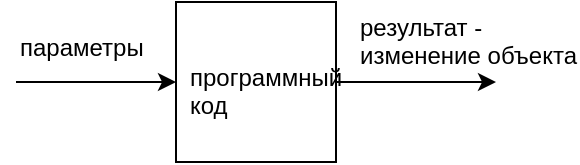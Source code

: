 <mxfile version="10.8.9" type="device"><diagram id="AD_xtMgofAR6cqxihXl3" name="Page-1"><mxGraphModel dx="1394" dy="757" grid="1" gridSize="10" guides="1" tooltips="1" connect="1" arrows="1" fold="1" page="1" pageScale="1" pageWidth="827" pageHeight="1169" math="0" shadow="0"><root><mxCell id="0"/><mxCell id="1" parent="0"/><mxCell id="5p76L9bKt6nihKmHQVl8-12" value="" style="whiteSpace=wrap;html=1;aspect=fixed;" vertex="1" parent="1"><mxGeometry x="120" y="43" width="80" height="80" as="geometry"/></mxCell><mxCell id="5p76L9bKt6nihKmHQVl8-13" value="" style="endArrow=classic;html=1;exitX=1;exitY=0.5;exitDx=0;exitDy=0;" edge="1" source="5p76L9bKt6nihKmHQVl8-12" parent="1"><mxGeometry width="50" height="50" relative="1" as="geometry"><mxPoint x="250" y="103" as="sourcePoint"/><mxPoint x="280" y="83" as="targetPoint"/></mxGeometry></mxCell><mxCell id="5p76L9bKt6nihKmHQVl8-14" value="" style="endArrow=classic;html=1;entryX=0;entryY=0.5;entryDx=0;entryDy=0;" edge="1" target="5p76L9bKt6nihKmHQVl8-12" parent="1"><mxGeometry width="50" height="50" relative="1" as="geometry"><mxPoint x="40" y="83" as="sourcePoint"/><mxPoint x="100" y="58" as="targetPoint"/></mxGeometry></mxCell><mxCell id="5p76L9bKt6nihKmHQVl8-15" value="параметры" style="text;html=1;resizable=0;points=[];autosize=1;align=left;verticalAlign=top;spacingTop=-4;" vertex="1" parent="1"><mxGeometry x="40" y="56" width="70" height="20" as="geometry"/></mxCell><mxCell id="5p76L9bKt6nihKmHQVl8-16" value="результат -&lt;br&gt;изменение объекта" style="text;html=1;resizable=0;points=[];autosize=1;align=left;verticalAlign=top;spacingTop=-4;" vertex="1" parent="1"><mxGeometry x="210" y="46" width="110" height="30" as="geometry"/></mxCell><mxCell id="5p76L9bKt6nihKmHQVl8-18" value="программный&lt;br&gt;код" style="text;html=1;resizable=0;points=[];autosize=1;align=left;verticalAlign=top;spacingTop=-4;" vertex="1" parent="1"><mxGeometry x="125" y="71" width="90" height="30" as="geometry"/></mxCell></root></mxGraphModel></diagram></mxfile>